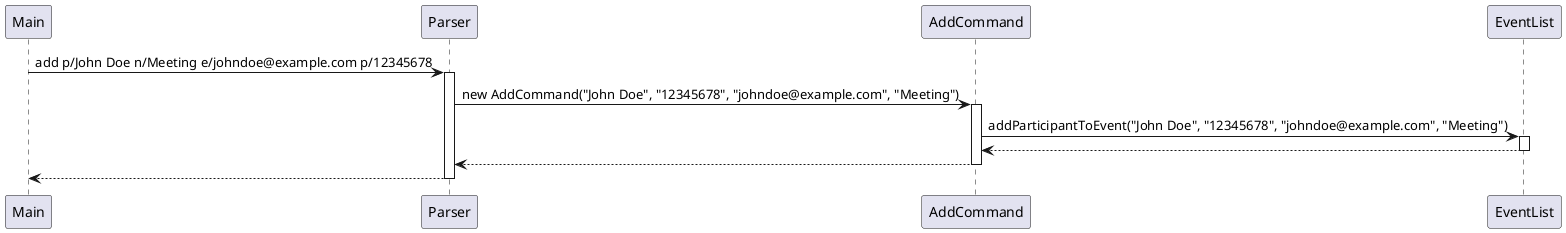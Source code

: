 @startuml

Main -> Parser: add p/John Doe n/Meeting e/johndoe@example.com p/12345678
activate Parser
Parser -> AddCommand: new AddCommand("John Doe", "12345678", "johndoe@example.com", "Meeting")
activate AddCommand
AddCommand -> EventList: addParticipantToEvent("John Doe", "12345678", "johndoe@example.com", "Meeting")
activate EventList
EventList --> AddCommand
deactivate EventList
AddCommand --> Parser
deactivate AddCommand
Parser --> Main
deactivate Parser

@enduml